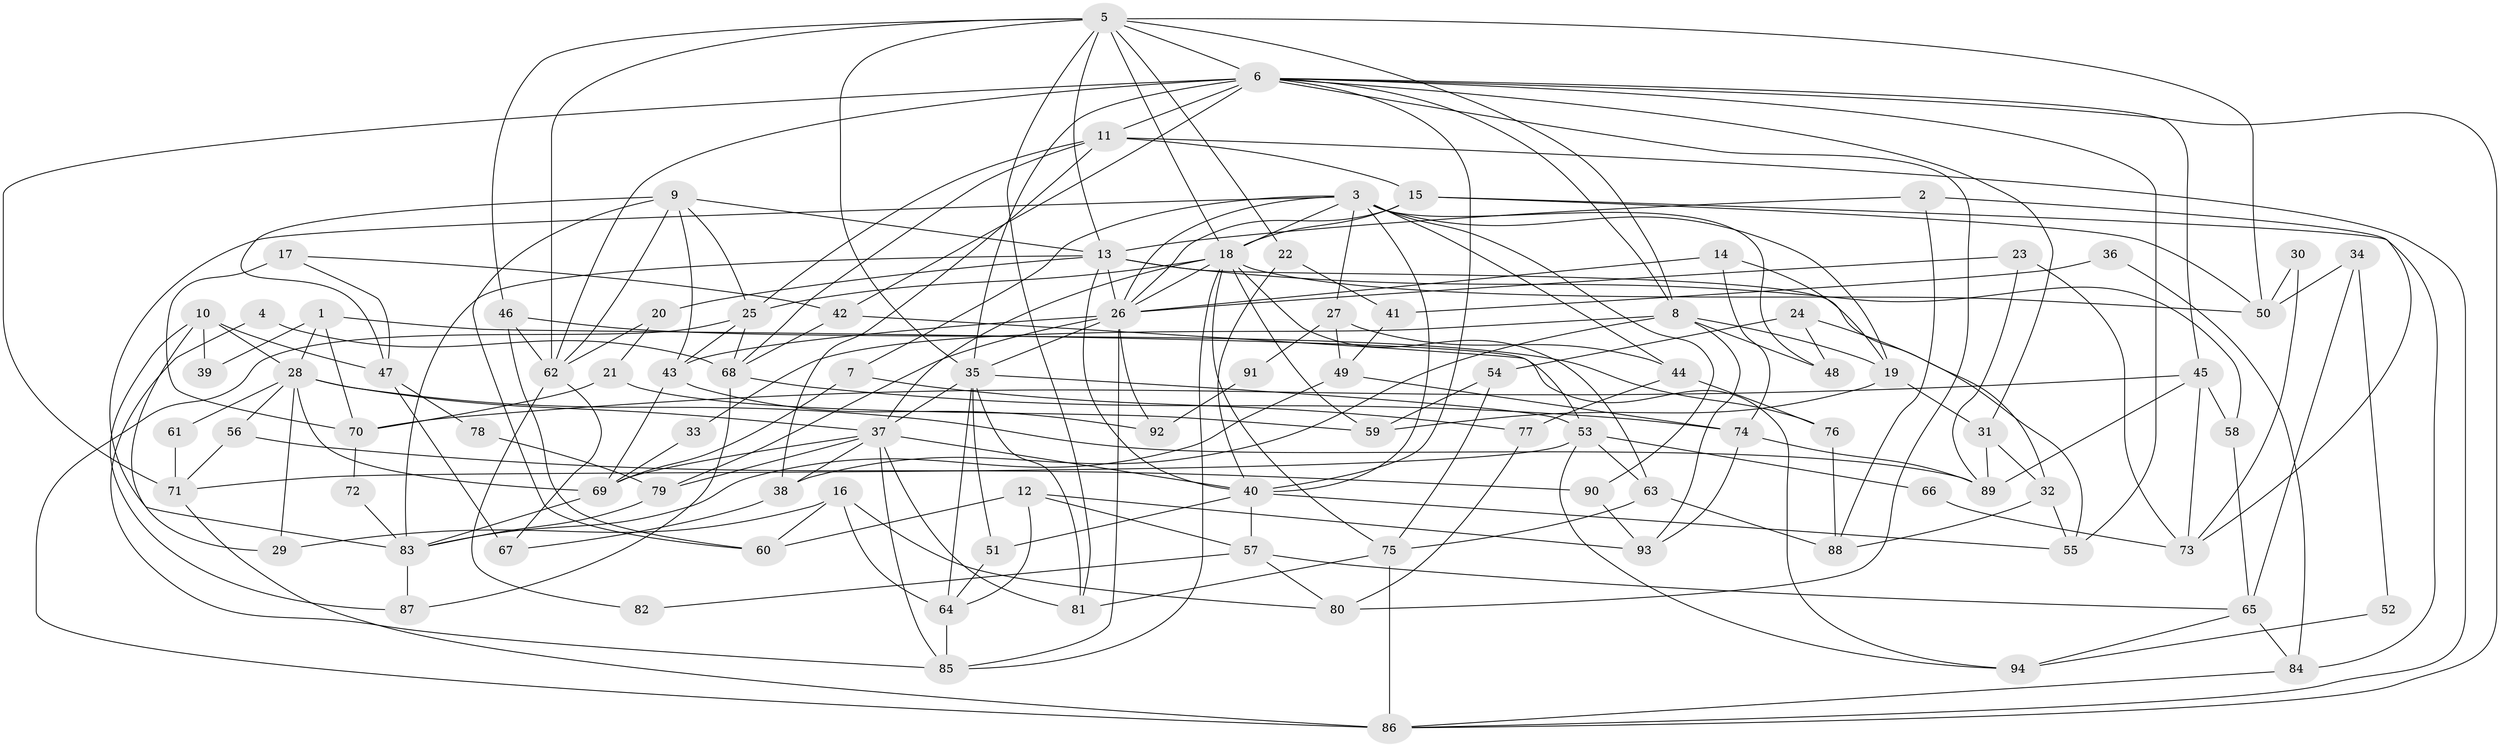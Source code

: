 // original degree distribution, {4: 0.3484848484848485, 3: 0.22727272727272727, 2: 0.12121212121212122, 7: 0.03787878787878788, 6: 0.045454545454545456, 5: 0.20454545454545456, 8: 0.015151515151515152}
// Generated by graph-tools (version 1.1) at 2025/50/03/04/25 22:50:54]
// undirected, 94 vertices, 213 edges
graph export_dot {
  node [color=gray90,style=filled];
  1;
  2;
  3;
  4;
  5;
  6;
  7;
  8;
  9;
  10;
  11;
  12;
  13;
  14;
  15;
  16;
  17;
  18;
  19;
  20;
  21;
  22;
  23;
  24;
  25;
  26;
  27;
  28;
  29;
  30;
  31;
  32;
  33;
  34;
  35;
  36;
  37;
  38;
  39;
  40;
  41;
  42;
  43;
  44;
  45;
  46;
  47;
  48;
  49;
  50;
  51;
  52;
  53;
  54;
  55;
  56;
  57;
  58;
  59;
  60;
  61;
  62;
  63;
  64;
  65;
  66;
  67;
  68;
  69;
  70;
  71;
  72;
  73;
  74;
  75;
  76;
  77;
  78;
  79;
  80;
  81;
  82;
  83;
  84;
  85;
  86;
  87;
  88;
  89;
  90;
  91;
  92;
  93;
  94;
  1 -- 28 [weight=1.0];
  1 -- 39 [weight=1.0];
  1 -- 70 [weight=1.0];
  1 -- 94 [weight=1.0];
  2 -- 13 [weight=1.0];
  2 -- 73 [weight=1.0];
  2 -- 88 [weight=1.0];
  3 -- 7 [weight=1.0];
  3 -- 18 [weight=1.0];
  3 -- 19 [weight=2.0];
  3 -- 26 [weight=1.0];
  3 -- 27 [weight=1.0];
  3 -- 40 [weight=1.0];
  3 -- 44 [weight=1.0];
  3 -- 48 [weight=1.0];
  3 -- 83 [weight=1.0];
  3 -- 90 [weight=1.0];
  4 -- 68 [weight=1.0];
  4 -- 85 [weight=1.0];
  5 -- 6 [weight=1.0];
  5 -- 8 [weight=1.0];
  5 -- 13 [weight=1.0];
  5 -- 18 [weight=1.0];
  5 -- 22 [weight=1.0];
  5 -- 35 [weight=1.0];
  5 -- 46 [weight=1.0];
  5 -- 50 [weight=1.0];
  5 -- 62 [weight=1.0];
  5 -- 81 [weight=1.0];
  6 -- 8 [weight=1.0];
  6 -- 11 [weight=2.0];
  6 -- 31 [weight=1.0];
  6 -- 35 [weight=1.0];
  6 -- 40 [weight=1.0];
  6 -- 42 [weight=1.0];
  6 -- 45 [weight=1.0];
  6 -- 55 [weight=1.0];
  6 -- 62 [weight=1.0];
  6 -- 71 [weight=2.0];
  6 -- 80 [weight=1.0];
  6 -- 86 [weight=1.0];
  7 -- 69 [weight=1.0];
  7 -- 77 [weight=1.0];
  8 -- 19 [weight=1.0];
  8 -- 33 [weight=1.0];
  8 -- 38 [weight=1.0];
  8 -- 48 [weight=1.0];
  8 -- 93 [weight=1.0];
  9 -- 13 [weight=1.0];
  9 -- 25 [weight=1.0];
  9 -- 43 [weight=1.0];
  9 -- 47 [weight=1.0];
  9 -- 60 [weight=1.0];
  9 -- 62 [weight=1.0];
  10 -- 28 [weight=1.0];
  10 -- 29 [weight=1.0];
  10 -- 39 [weight=1.0];
  10 -- 47 [weight=1.0];
  10 -- 87 [weight=1.0];
  11 -- 15 [weight=1.0];
  11 -- 25 [weight=1.0];
  11 -- 38 [weight=1.0];
  11 -- 68 [weight=1.0];
  11 -- 86 [weight=1.0];
  12 -- 57 [weight=1.0];
  12 -- 60 [weight=1.0];
  12 -- 64 [weight=1.0];
  12 -- 93 [weight=1.0];
  13 -- 20 [weight=1.0];
  13 -- 26 [weight=1.0];
  13 -- 32 [weight=1.0];
  13 -- 40 [weight=1.0];
  13 -- 58 [weight=1.0];
  13 -- 83 [weight=1.0];
  14 -- 19 [weight=1.0];
  14 -- 26 [weight=1.0];
  14 -- 74 [weight=1.0];
  15 -- 18 [weight=1.0];
  15 -- 26 [weight=1.0];
  15 -- 50 [weight=1.0];
  15 -- 84 [weight=1.0];
  16 -- 29 [weight=1.0];
  16 -- 60 [weight=1.0];
  16 -- 64 [weight=1.0];
  16 -- 80 [weight=1.0];
  17 -- 42 [weight=1.0];
  17 -- 47 [weight=1.0];
  17 -- 70 [weight=1.0];
  18 -- 25 [weight=2.0];
  18 -- 26 [weight=2.0];
  18 -- 37 [weight=1.0];
  18 -- 50 [weight=1.0];
  18 -- 59 [weight=1.0];
  18 -- 63 [weight=1.0];
  18 -- 75 [weight=1.0];
  18 -- 85 [weight=1.0];
  19 -- 31 [weight=1.0];
  19 -- 59 [weight=1.0];
  20 -- 21 [weight=1.0];
  20 -- 62 [weight=1.0];
  21 -- 59 [weight=1.0];
  21 -- 70 [weight=1.0];
  22 -- 40 [weight=1.0];
  22 -- 41 [weight=1.0];
  23 -- 26 [weight=1.0];
  23 -- 73 [weight=1.0];
  23 -- 89 [weight=1.0];
  24 -- 48 [weight=1.0];
  24 -- 54 [weight=1.0];
  24 -- 55 [weight=1.0];
  25 -- 43 [weight=1.0];
  25 -- 68 [weight=1.0];
  25 -- 86 [weight=2.0];
  26 -- 35 [weight=1.0];
  26 -- 43 [weight=1.0];
  26 -- 79 [weight=1.0];
  26 -- 85 [weight=1.0];
  26 -- 92 [weight=1.0];
  27 -- 44 [weight=1.0];
  27 -- 49 [weight=1.0];
  27 -- 91 [weight=1.0];
  28 -- 29 [weight=1.0];
  28 -- 37 [weight=1.0];
  28 -- 56 [weight=1.0];
  28 -- 61 [weight=1.0];
  28 -- 69 [weight=3.0];
  28 -- 89 [weight=1.0];
  30 -- 50 [weight=1.0];
  30 -- 73 [weight=1.0];
  31 -- 32 [weight=1.0];
  31 -- 89 [weight=1.0];
  32 -- 55 [weight=1.0];
  32 -- 88 [weight=1.0];
  33 -- 69 [weight=1.0];
  34 -- 50 [weight=1.0];
  34 -- 52 [weight=1.0];
  34 -- 65 [weight=1.0];
  35 -- 37 [weight=1.0];
  35 -- 51 [weight=1.0];
  35 -- 53 [weight=1.0];
  35 -- 64 [weight=1.0];
  35 -- 81 [weight=1.0];
  36 -- 41 [weight=1.0];
  36 -- 84 [weight=1.0];
  37 -- 38 [weight=1.0];
  37 -- 40 [weight=1.0];
  37 -- 69 [weight=1.0];
  37 -- 79 [weight=1.0];
  37 -- 81 [weight=1.0];
  37 -- 85 [weight=1.0];
  38 -- 67 [weight=1.0];
  40 -- 51 [weight=1.0];
  40 -- 55 [weight=1.0];
  40 -- 57 [weight=1.0];
  41 -- 49 [weight=1.0];
  42 -- 53 [weight=1.0];
  42 -- 68 [weight=1.0];
  43 -- 69 [weight=1.0];
  43 -- 92 [weight=1.0];
  44 -- 76 [weight=1.0];
  44 -- 77 [weight=1.0];
  45 -- 58 [weight=1.0];
  45 -- 70 [weight=1.0];
  45 -- 73 [weight=1.0];
  45 -- 89 [weight=1.0];
  46 -- 60 [weight=1.0];
  46 -- 62 [weight=1.0];
  46 -- 76 [weight=1.0];
  47 -- 67 [weight=1.0];
  47 -- 78 [weight=1.0];
  49 -- 74 [weight=1.0];
  49 -- 83 [weight=1.0];
  51 -- 64 [weight=1.0];
  52 -- 94 [weight=1.0];
  53 -- 63 [weight=1.0];
  53 -- 66 [weight=1.0];
  53 -- 71 [weight=1.0];
  53 -- 94 [weight=1.0];
  54 -- 59 [weight=1.0];
  54 -- 75 [weight=1.0];
  56 -- 71 [weight=1.0];
  56 -- 90 [weight=1.0];
  57 -- 65 [weight=1.0];
  57 -- 80 [weight=1.0];
  57 -- 82 [weight=1.0];
  58 -- 65 [weight=1.0];
  61 -- 71 [weight=1.0];
  62 -- 67 [weight=1.0];
  62 -- 82 [weight=1.0];
  63 -- 75 [weight=1.0];
  63 -- 88 [weight=1.0];
  64 -- 85 [weight=1.0];
  65 -- 84 [weight=1.0];
  65 -- 94 [weight=1.0];
  66 -- 73 [weight=1.0];
  68 -- 74 [weight=1.0];
  68 -- 87 [weight=1.0];
  69 -- 83 [weight=1.0];
  70 -- 72 [weight=1.0];
  71 -- 86 [weight=1.0];
  72 -- 83 [weight=1.0];
  74 -- 89 [weight=1.0];
  74 -- 93 [weight=1.0];
  75 -- 81 [weight=1.0];
  75 -- 86 [weight=1.0];
  76 -- 88 [weight=1.0];
  77 -- 80 [weight=1.0];
  78 -- 79 [weight=1.0];
  79 -- 83 [weight=1.0];
  83 -- 87 [weight=1.0];
  84 -- 86 [weight=1.0];
  90 -- 93 [weight=1.0];
  91 -- 92 [weight=1.0];
}
